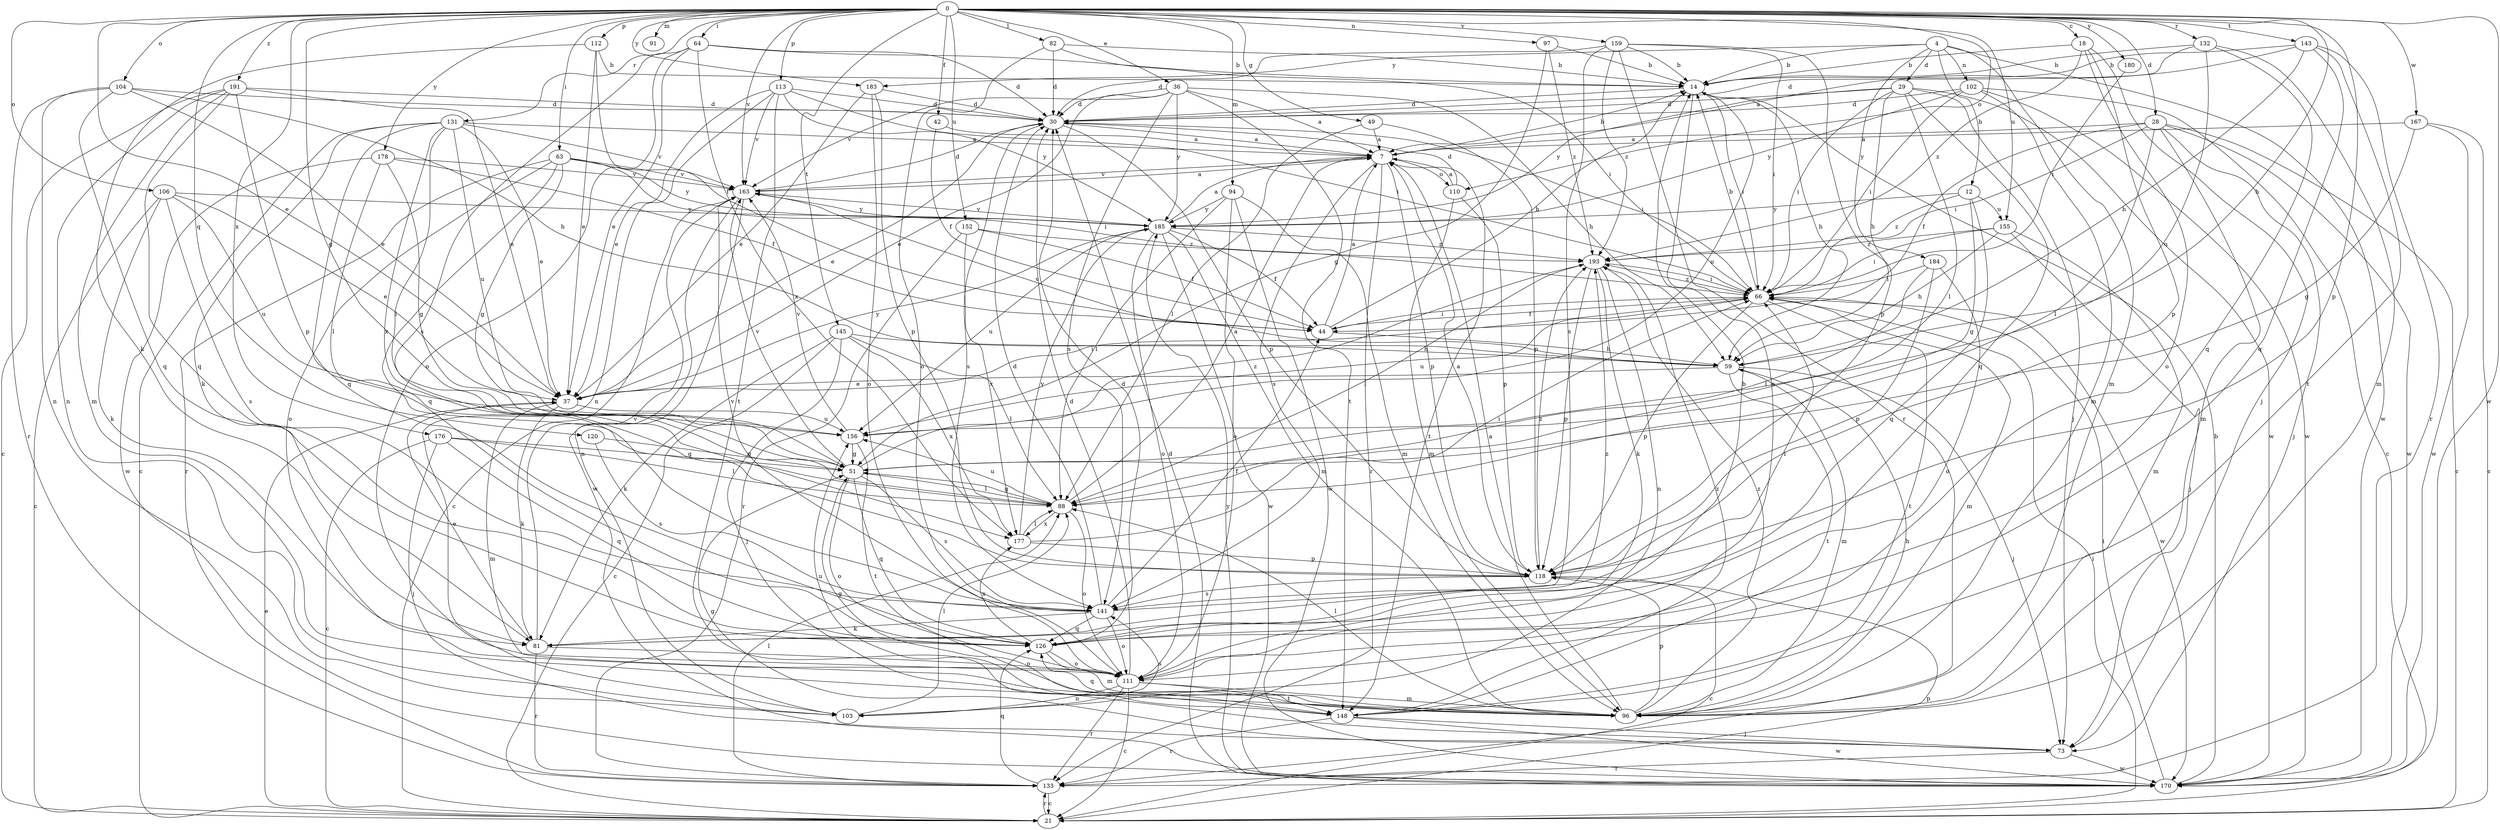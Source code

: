 strict digraph  {
0;
4;
7;
12;
14;
18;
21;
28;
29;
30;
36;
37;
42;
44;
49;
51;
59;
63;
64;
66;
73;
81;
82;
88;
91;
94;
96;
97;
102;
103;
104;
106;
110;
111;
112;
113;
118;
120;
126;
131;
132;
133;
141;
143;
145;
148;
152;
155;
156;
159;
163;
167;
170;
176;
177;
178;
180;
183;
184;
185;
191;
193;
0 -> 18  [label=c];
0 -> 28  [label=d];
0 -> 36  [label=e];
0 -> 37  [label=e];
0 -> 42  [label=f];
0 -> 49  [label=g];
0 -> 51  [label=g];
0 -> 59  [label=h];
0 -> 63  [label=i];
0 -> 64  [label=i];
0 -> 82  [label=l];
0 -> 91  [label=m];
0 -> 94  [label=m];
0 -> 97  [label=n];
0 -> 104  [label=o];
0 -> 106  [label=o];
0 -> 110  [label=o];
0 -> 112  [label=p];
0 -> 113  [label=p];
0 -> 118  [label=p];
0 -> 120  [label=q];
0 -> 131  [label=r];
0 -> 132  [label=r];
0 -> 143  [label=t];
0 -> 145  [label=t];
0 -> 152  [label=u];
0 -> 155  [label=u];
0 -> 159  [label=v];
0 -> 163  [label=v];
0 -> 167  [label=w];
0 -> 170  [label=w];
0 -> 176  [label=x];
0 -> 178  [label=y];
0 -> 180  [label=y];
0 -> 183  [label=y];
0 -> 191  [label=z];
4 -> 12  [label=b];
4 -> 14  [label=b];
4 -> 29  [label=d];
4 -> 96  [label=m];
4 -> 102  [label=n];
4 -> 170  [label=w];
4 -> 183  [label=y];
4 -> 184  [label=y];
7 -> 14  [label=b];
7 -> 110  [label=o];
7 -> 118  [label=p];
7 -> 133  [label=r];
7 -> 141  [label=s];
7 -> 148  [label=t];
7 -> 163  [label=v];
12 -> 51  [label=g];
12 -> 126  [label=q];
12 -> 155  [label=u];
12 -> 185  [label=y];
12 -> 193  [label=z];
14 -> 30  [label=d];
14 -> 59  [label=h];
14 -> 66  [label=i];
14 -> 111  [label=o];
14 -> 156  [label=u];
18 -> 14  [label=b];
18 -> 73  [label=j];
18 -> 111  [label=o];
18 -> 118  [label=p];
18 -> 193  [label=z];
21 -> 37  [label=e];
21 -> 66  [label=i];
21 -> 118  [label=p];
21 -> 133  [label=r];
28 -> 7  [label=a];
28 -> 21  [label=c];
28 -> 44  [label=f];
28 -> 66  [label=i];
28 -> 73  [label=j];
28 -> 88  [label=l];
28 -> 96  [label=m];
28 -> 170  [label=w];
29 -> 30  [label=d];
29 -> 59  [label=h];
29 -> 66  [label=i];
29 -> 73  [label=j];
29 -> 88  [label=l];
29 -> 126  [label=q];
29 -> 170  [label=w];
29 -> 185  [label=y];
30 -> 7  [label=a];
30 -> 37  [label=e];
30 -> 66  [label=i];
30 -> 118  [label=p];
30 -> 141  [label=s];
36 -> 7  [label=a];
36 -> 30  [label=d];
36 -> 37  [label=e];
36 -> 59  [label=h];
36 -> 141  [label=s];
36 -> 148  [label=t];
36 -> 163  [label=v];
36 -> 185  [label=y];
37 -> 66  [label=i];
37 -> 81  [label=k];
37 -> 96  [label=m];
37 -> 156  [label=u];
37 -> 185  [label=y];
42 -> 7  [label=a];
42 -> 44  [label=f];
44 -> 7  [label=a];
44 -> 14  [label=b];
44 -> 59  [label=h];
44 -> 66  [label=i];
49 -> 7  [label=a];
49 -> 88  [label=l];
49 -> 118  [label=p];
51 -> 88  [label=l];
51 -> 111  [label=o];
51 -> 126  [label=q];
51 -> 141  [label=s];
51 -> 163  [label=v];
51 -> 193  [label=z];
59 -> 37  [label=e];
59 -> 73  [label=j];
59 -> 96  [label=m];
59 -> 148  [label=t];
59 -> 163  [label=v];
63 -> 51  [label=g];
63 -> 66  [label=i];
63 -> 111  [label=o];
63 -> 126  [label=q];
63 -> 133  [label=r];
63 -> 163  [label=v];
63 -> 185  [label=y];
64 -> 14  [label=b];
64 -> 30  [label=d];
64 -> 37  [label=e];
64 -> 111  [label=o];
64 -> 141  [label=s];
64 -> 177  [label=x];
66 -> 14  [label=b];
66 -> 44  [label=f];
66 -> 96  [label=m];
66 -> 118  [label=p];
66 -> 148  [label=t];
66 -> 156  [label=u];
66 -> 170  [label=w];
66 -> 193  [label=z];
73 -> 51  [label=g];
73 -> 133  [label=r];
73 -> 170  [label=w];
81 -> 37  [label=e];
81 -> 111  [label=o];
81 -> 133  [label=r];
81 -> 163  [label=v];
81 -> 193  [label=z];
82 -> 14  [label=b];
82 -> 30  [label=d];
82 -> 66  [label=i];
82 -> 111  [label=o];
88 -> 7  [label=a];
88 -> 51  [label=g];
88 -> 111  [label=o];
88 -> 156  [label=u];
88 -> 177  [label=x];
94 -> 88  [label=l];
94 -> 96  [label=m];
94 -> 111  [label=o];
94 -> 170  [label=w];
94 -> 185  [label=y];
96 -> 7  [label=a];
96 -> 51  [label=g];
96 -> 59  [label=h];
96 -> 88  [label=l];
96 -> 118  [label=p];
96 -> 126  [label=q];
96 -> 193  [label=z];
97 -> 14  [label=b];
97 -> 51  [label=g];
97 -> 193  [label=z];
102 -> 21  [label=c];
102 -> 30  [label=d];
102 -> 66  [label=i];
102 -> 96  [label=m];
102 -> 170  [label=w];
102 -> 185  [label=y];
103 -> 88  [label=l];
103 -> 141  [label=s];
104 -> 30  [label=d];
104 -> 37  [label=e];
104 -> 59  [label=h];
104 -> 103  [label=n];
104 -> 126  [label=q];
104 -> 133  [label=r];
106 -> 21  [label=c];
106 -> 37  [label=e];
106 -> 81  [label=k];
106 -> 141  [label=s];
106 -> 156  [label=u];
106 -> 185  [label=y];
110 -> 7  [label=a];
110 -> 30  [label=d];
110 -> 96  [label=m];
110 -> 118  [label=p];
111 -> 14  [label=b];
111 -> 21  [label=c];
111 -> 30  [label=d];
111 -> 96  [label=m];
111 -> 103  [label=n];
111 -> 133  [label=r];
111 -> 148  [label=t];
112 -> 14  [label=b];
112 -> 37  [label=e];
112 -> 44  [label=f];
112 -> 81  [label=k];
113 -> 30  [label=d];
113 -> 37  [label=e];
113 -> 66  [label=i];
113 -> 103  [label=n];
113 -> 148  [label=t];
113 -> 163  [label=v];
113 -> 185  [label=y];
118 -> 7  [label=a];
118 -> 21  [label=c];
118 -> 141  [label=s];
118 -> 193  [label=z];
120 -> 51  [label=g];
120 -> 141  [label=s];
126 -> 30  [label=d];
126 -> 96  [label=m];
126 -> 111  [label=o];
126 -> 177  [label=x];
131 -> 7  [label=a];
131 -> 21  [label=c];
131 -> 37  [label=e];
131 -> 81  [label=k];
131 -> 88  [label=l];
131 -> 126  [label=q];
131 -> 156  [label=u];
131 -> 163  [label=v];
131 -> 177  [label=x];
132 -> 14  [label=b];
132 -> 30  [label=d];
132 -> 96  [label=m];
132 -> 126  [label=q];
132 -> 156  [label=u];
133 -> 21  [label=c];
133 -> 88  [label=l];
133 -> 126  [label=q];
141 -> 30  [label=d];
141 -> 44  [label=f];
141 -> 66  [label=i];
141 -> 81  [label=k];
141 -> 111  [label=o];
141 -> 126  [label=q];
141 -> 163  [label=v];
143 -> 7  [label=a];
143 -> 14  [label=b];
143 -> 59  [label=h];
143 -> 126  [label=q];
143 -> 133  [label=r];
143 -> 148  [label=t];
145 -> 21  [label=c];
145 -> 59  [label=h];
145 -> 73  [label=j];
145 -> 81  [label=k];
145 -> 88  [label=l];
145 -> 177  [label=x];
148 -> 73  [label=j];
148 -> 133  [label=r];
148 -> 156  [label=u];
148 -> 170  [label=w];
148 -> 193  [label=z];
152 -> 44  [label=f];
152 -> 133  [label=r];
152 -> 177  [label=x];
152 -> 193  [label=z];
155 -> 59  [label=h];
155 -> 66  [label=i];
155 -> 73  [label=j];
155 -> 96  [label=m];
155 -> 193  [label=z];
156 -> 51  [label=g];
156 -> 148  [label=t];
156 -> 163  [label=v];
159 -> 14  [label=b];
159 -> 30  [label=d];
159 -> 66  [label=i];
159 -> 118  [label=p];
159 -> 133  [label=r];
159 -> 141  [label=s];
159 -> 193  [label=z];
163 -> 7  [label=a];
163 -> 21  [label=c];
163 -> 30  [label=d];
163 -> 103  [label=n];
163 -> 170  [label=w];
163 -> 185  [label=y];
167 -> 7  [label=a];
167 -> 21  [label=c];
167 -> 51  [label=g];
167 -> 170  [label=w];
170 -> 14  [label=b];
170 -> 30  [label=d];
170 -> 66  [label=i];
170 -> 185  [label=y];
176 -> 21  [label=c];
176 -> 51  [label=g];
176 -> 73  [label=j];
176 -> 88  [label=l];
176 -> 126  [label=q];
177 -> 66  [label=i];
177 -> 88  [label=l];
177 -> 118  [label=p];
177 -> 185  [label=y];
178 -> 44  [label=f];
178 -> 51  [label=g];
178 -> 88  [label=l];
178 -> 163  [label=v];
178 -> 170  [label=w];
180 -> 66  [label=i];
183 -> 30  [label=d];
183 -> 37  [label=e];
183 -> 111  [label=o];
183 -> 118  [label=p];
184 -> 66  [label=i];
184 -> 88  [label=l];
184 -> 111  [label=o];
184 -> 118  [label=p];
185 -> 7  [label=a];
185 -> 44  [label=f];
185 -> 96  [label=m];
185 -> 111  [label=o];
185 -> 156  [label=u];
185 -> 163  [label=v];
185 -> 170  [label=w];
185 -> 193  [label=z];
191 -> 21  [label=c];
191 -> 30  [label=d];
191 -> 37  [label=e];
191 -> 96  [label=m];
191 -> 103  [label=n];
191 -> 118  [label=p];
191 -> 126  [label=q];
193 -> 66  [label=i];
193 -> 81  [label=k];
193 -> 88  [label=l];
193 -> 103  [label=n];
193 -> 118  [label=p];
}
